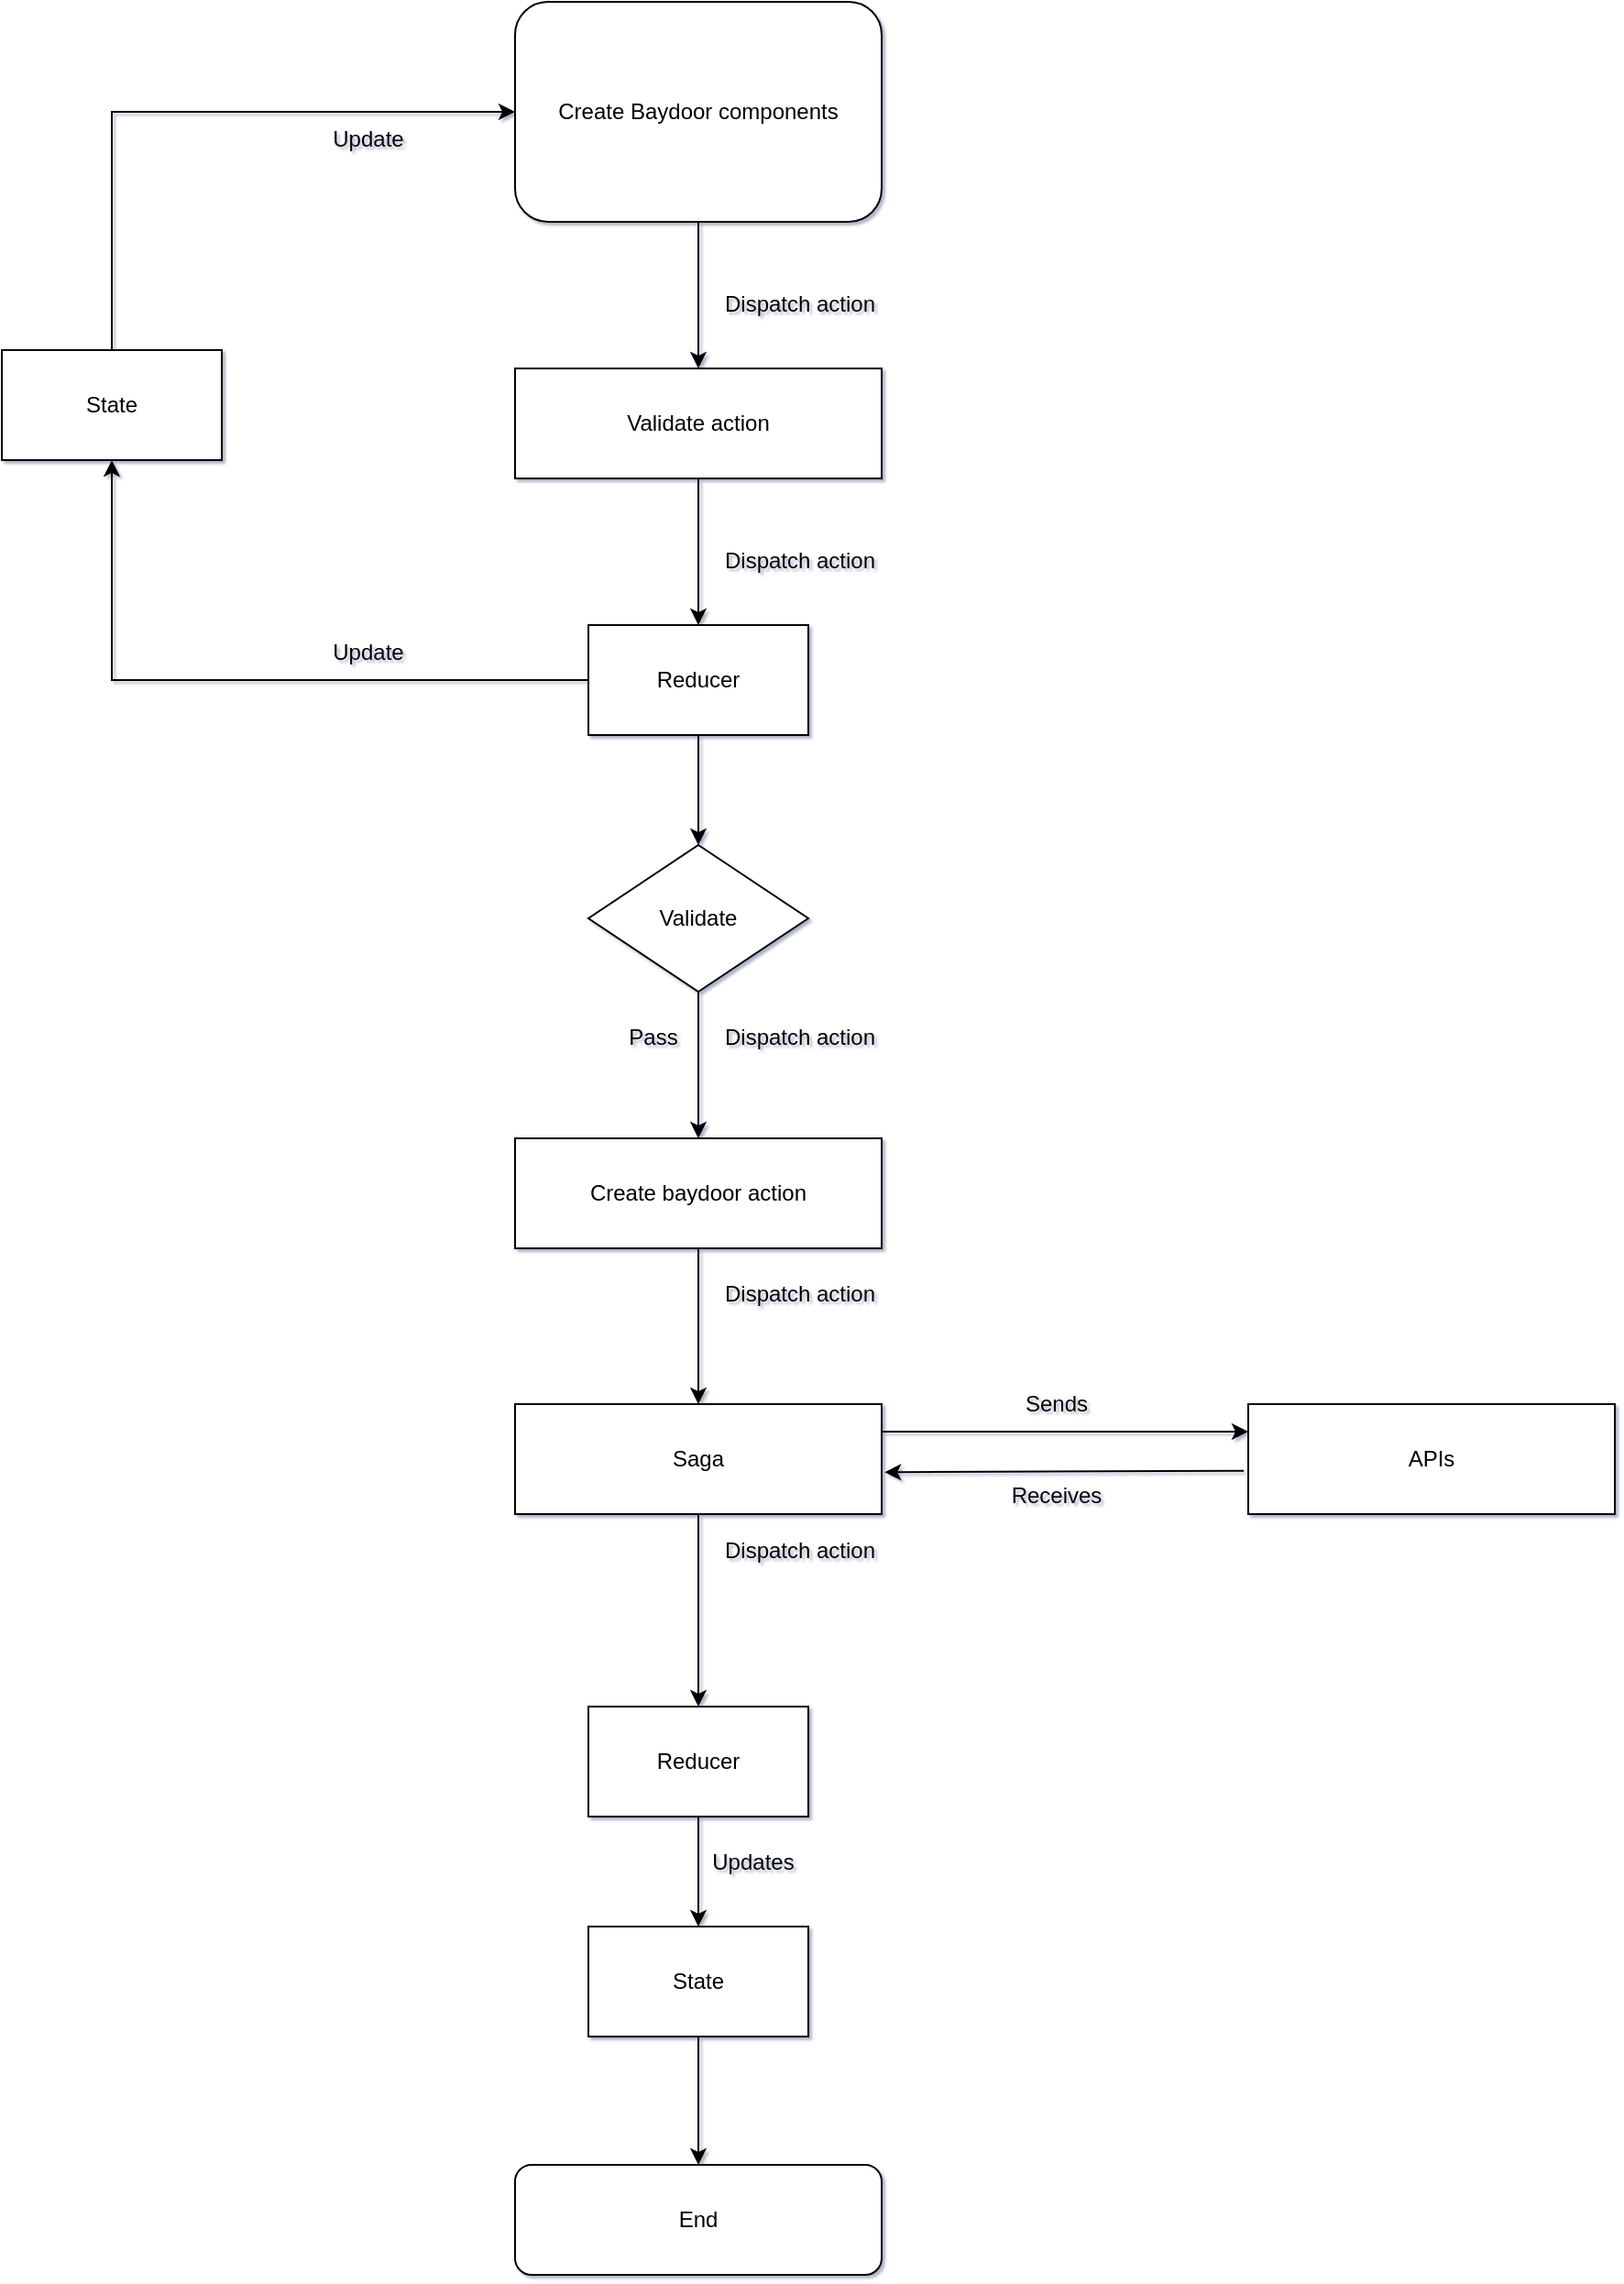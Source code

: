 <mxfile version="20.2.8" type="github">
  <diagram id="InsBf3LnIZB6c3mvLVU5" name="Page-1">
    <mxGraphModel dx="2881" dy="1134" grid="1" gridSize="10" guides="1" tooltips="1" connect="1" arrows="1" fold="1" page="1" pageScale="1" pageWidth="850" pageHeight="1100" background="none" math="0" shadow="1">
      <root>
        <mxCell id="0" />
        <mxCell id="1" parent="0" />
        <mxCell id="cI3UI6zpWy_nIIPgi9iC-8" style="edgeStyle=orthogonalEdgeStyle;rounded=0;orthogonalLoop=1;jettySize=auto;html=1;entryX=0.5;entryY=0;entryDx=0;entryDy=0;" edge="1" parent="1" source="d7sLVXipK0veU-5f7pIK-2" target="cI3UI6zpWy_nIIPgi9iC-7">
          <mxGeometry relative="1" as="geometry" />
        </mxCell>
        <mxCell id="d7sLVXipK0veU-5f7pIK-2" value="Create Baydoor components" style="whiteSpace=wrap;html=1;rounded=1;" parent="1" vertex="1">
          <mxGeometry x="160" y="60" width="200" height="120" as="geometry" />
        </mxCell>
        <mxCell id="d7sLVXipK0veU-5f7pIK-3" value="Validate" style="rhombus;whiteSpace=wrap;html=1;" parent="1" vertex="1">
          <mxGeometry x="200" y="520" width="120" height="80" as="geometry" />
        </mxCell>
        <mxCell id="d7sLVXipK0veU-5f7pIK-8" value="Saga" style="rounded=0;whiteSpace=wrap;html=1;" parent="1" vertex="1">
          <mxGeometry x="160" y="825" width="200" height="60" as="geometry" />
        </mxCell>
        <mxCell id="d7sLVXipK0veU-5f7pIK-9" value="Pass" style="text;html=1;align=center;verticalAlign=middle;resizable=0;points=[];autosize=1;strokeColor=none;fillColor=none;" parent="1" vertex="1">
          <mxGeometry x="210" y="610" width="50" height="30" as="geometry" />
        </mxCell>
        <mxCell id="d7sLVXipK0veU-5f7pIK-10" value="APIs" style="rounded=0;whiteSpace=wrap;html=1;" parent="1" vertex="1">
          <mxGeometry x="560" y="825" width="200" height="60" as="geometry" />
        </mxCell>
        <mxCell id="d7sLVXipK0veU-5f7pIK-11" value="" style="endArrow=classic;html=1;rounded=0;exitX=1;exitY=0.25;exitDx=0;exitDy=0;entryX=0;entryY=0.25;entryDx=0;entryDy=0;" parent="1" source="d7sLVXipK0veU-5f7pIK-8" target="d7sLVXipK0veU-5f7pIK-10" edge="1">
          <mxGeometry width="50" height="50" relative="1" as="geometry">
            <mxPoint x="240" y="790" as="sourcePoint" />
            <mxPoint x="290" y="740" as="targetPoint" />
          </mxGeometry>
        </mxCell>
        <mxCell id="d7sLVXipK0veU-5f7pIK-12" value="" style="endArrow=classic;html=1;rounded=0;exitX=-0.012;exitY=0.606;exitDx=0;exitDy=0;exitPerimeter=0;entryX=1.008;entryY=0.619;entryDx=0;entryDy=0;entryPerimeter=0;" parent="1" source="d7sLVXipK0veU-5f7pIK-10" target="d7sLVXipK0veU-5f7pIK-8" edge="1">
          <mxGeometry width="50" height="50" relative="1" as="geometry">
            <mxPoint x="240" y="790" as="sourcePoint" />
            <mxPoint x="290" y="740" as="targetPoint" />
          </mxGeometry>
        </mxCell>
        <mxCell id="d7sLVXipK0veU-5f7pIK-13" value="Sends" style="text;html=1;align=center;verticalAlign=middle;resizable=0;points=[];autosize=1;strokeColor=none;fillColor=none;rotation=0;" parent="1" vertex="1">
          <mxGeometry x="425" y="810" width="60" height="30" as="geometry" />
        </mxCell>
        <mxCell id="d7sLVXipK0veU-5f7pIK-14" value="Receives" style="text;html=1;align=center;verticalAlign=middle;resizable=0;points=[];autosize=1;strokeColor=none;fillColor=none;" parent="1" vertex="1">
          <mxGeometry x="420" y="860" width="70" height="30" as="geometry" />
        </mxCell>
        <mxCell id="d7sLVXipK0veU-5f7pIK-15" value="Dispatch action" style="text;html=1;align=center;verticalAlign=middle;resizable=0;points=[];autosize=1;strokeColor=none;fillColor=none;" parent="1" vertex="1">
          <mxGeometry x="260" y="610" width="110" height="30" as="geometry" />
        </mxCell>
        <mxCell id="d7sLVXipK0veU-5f7pIK-16" style="edgeStyle=orthogonalEdgeStyle;rounded=0;orthogonalLoop=1;jettySize=auto;html=1;exitX=0.5;exitY=1;exitDx=0;exitDy=0;entryX=0.5;entryY=0;entryDx=0;entryDy=0;" parent="1" source="d7sLVXipK0veU-5f7pIK-20" target="d7sLVXipK0veU-5f7pIK-24" edge="1">
          <mxGeometry relative="1" as="geometry">
            <mxPoint x="260" y="1170.0" as="sourcePoint" />
          </mxGeometry>
        </mxCell>
        <mxCell id="d7sLVXipK0veU-5f7pIK-18" style="edgeStyle=orthogonalEdgeStyle;rounded=0;orthogonalLoop=1;jettySize=auto;html=1;exitX=0.5;exitY=1;exitDx=0;exitDy=0;entryX=0.5;entryY=0;entryDx=0;entryDy=0;" parent="1" source="d7sLVXipK0veU-5f7pIK-19" target="d7sLVXipK0veU-5f7pIK-20" edge="1">
          <mxGeometry relative="1" as="geometry" />
        </mxCell>
        <mxCell id="d7sLVXipK0veU-5f7pIK-19" value="Reducer" style="rounded=0;whiteSpace=wrap;html=1;" parent="1" vertex="1">
          <mxGeometry x="200" y="990" width="120" height="60" as="geometry" />
        </mxCell>
        <mxCell id="d7sLVXipK0veU-5f7pIK-20" value="State" style="rounded=0;whiteSpace=wrap;html=1;" parent="1" vertex="1">
          <mxGeometry x="200" y="1110" width="120" height="60" as="geometry" />
        </mxCell>
        <mxCell id="d7sLVXipK0veU-5f7pIK-22" value="" style="endArrow=classic;html=1;rounded=0;exitX=0.5;exitY=1;exitDx=0;exitDy=0;" parent="1" source="d7sLVXipK0veU-5f7pIK-8" target="d7sLVXipK0veU-5f7pIK-19" edge="1">
          <mxGeometry width="50" height="50" relative="1" as="geometry">
            <mxPoint x="240" y="990" as="sourcePoint" />
            <mxPoint x="290" y="940" as="targetPoint" />
          </mxGeometry>
        </mxCell>
        <mxCell id="d7sLVXipK0veU-5f7pIK-23" value="Updates" style="text;html=1;strokeColor=none;fillColor=none;align=center;verticalAlign=middle;whiteSpace=wrap;rounded=0;" parent="1" vertex="1">
          <mxGeometry x="260" y="1060" width="60" height="30" as="geometry" />
        </mxCell>
        <mxCell id="d7sLVXipK0veU-5f7pIK-24" value="End" style="rounded=1;whiteSpace=wrap;html=1;glass=0;sketch=0;" parent="1" vertex="1">
          <mxGeometry x="160" y="1240" width="200" height="60" as="geometry" />
        </mxCell>
        <mxCell id="d7sLVXipK0veU-5f7pIK-25" value="Dispatch action" style="text;html=1;align=center;verticalAlign=middle;resizable=0;points=[];autosize=1;strokeColor=none;fillColor=none;" parent="1" vertex="1">
          <mxGeometry x="260" y="890" width="110" height="30" as="geometry" />
        </mxCell>
        <mxCell id="d7sLVXipK0veU-5f7pIK-26" style="edgeStyle=orthogonalEdgeStyle;rounded=0;orthogonalLoop=1;jettySize=auto;html=1;entryX=0.5;entryY=0;entryDx=0;entryDy=0;" parent="1" source="d7sLVXipK0veU-5f7pIK-27" target="d7sLVXipK0veU-5f7pIK-8" edge="1">
          <mxGeometry relative="1" as="geometry" />
        </mxCell>
        <mxCell id="d7sLVXipK0veU-5f7pIK-27" value="Create baydoor action" style="rounded=0;whiteSpace=wrap;html=1;" parent="1" vertex="1">
          <mxGeometry x="160" y="680" width="200" height="60" as="geometry" />
        </mxCell>
        <mxCell id="d7sLVXipK0veU-5f7pIK-28" value="" style="endArrow=classic;html=1;rounded=0;exitX=0.5;exitY=1;exitDx=0;exitDy=0;" parent="1" source="d7sLVXipK0veU-5f7pIK-3" target="d7sLVXipK0veU-5f7pIK-27" edge="1">
          <mxGeometry width="50" height="50" relative="1" as="geometry">
            <mxPoint x="170" y="810" as="sourcePoint" />
            <mxPoint x="220" y="760" as="targetPoint" />
          </mxGeometry>
        </mxCell>
        <mxCell id="d7sLVXipK0veU-5f7pIK-29" value="Dispatch action" style="text;html=1;align=center;verticalAlign=middle;resizable=0;points=[];autosize=1;strokeColor=none;fillColor=none;" parent="1" vertex="1">
          <mxGeometry x="260" y="750" width="110" height="30" as="geometry" />
        </mxCell>
        <mxCell id="cI3UI6zpWy_nIIPgi9iC-31" style="edgeStyle=orthogonalEdgeStyle;rounded=0;orthogonalLoop=1;jettySize=auto;html=1;" edge="1" parent="1" source="cI3UI6zpWy_nIIPgi9iC-7" target="cI3UI6zpWy_nIIPgi9iC-20">
          <mxGeometry relative="1" as="geometry" />
        </mxCell>
        <mxCell id="cI3UI6zpWy_nIIPgi9iC-7" value="Validate action" style="rounded=0;whiteSpace=wrap;html=1;" vertex="1" parent="1">
          <mxGeometry x="160" y="260" width="200" height="60" as="geometry" />
        </mxCell>
        <mxCell id="cI3UI6zpWy_nIIPgi9iC-10" value="Dispatch action" style="text;html=1;align=center;verticalAlign=middle;resizable=0;points=[];autosize=1;strokeColor=none;fillColor=none;" vertex="1" parent="1">
          <mxGeometry x="260" y="210" width="110" height="30" as="geometry" />
        </mxCell>
        <mxCell id="cI3UI6zpWy_nIIPgi9iC-32" style="edgeStyle=orthogonalEdgeStyle;rounded=0;orthogonalLoop=1;jettySize=auto;html=1;entryX=0.5;entryY=0;entryDx=0;entryDy=0;" edge="1" parent="1" source="cI3UI6zpWy_nIIPgi9iC-20" target="d7sLVXipK0veU-5f7pIK-3">
          <mxGeometry relative="1" as="geometry" />
        </mxCell>
        <mxCell id="cI3UI6zpWy_nIIPgi9iC-35" style="edgeStyle=orthogonalEdgeStyle;rounded=0;orthogonalLoop=1;jettySize=auto;html=1;entryX=0.5;entryY=1;entryDx=0;entryDy=0;" edge="1" parent="1" source="cI3UI6zpWy_nIIPgi9iC-20" target="cI3UI6zpWy_nIIPgi9iC-34">
          <mxGeometry relative="1" as="geometry" />
        </mxCell>
        <mxCell id="cI3UI6zpWy_nIIPgi9iC-20" value="Reducer" style="rounded=0;whiteSpace=wrap;html=1;" vertex="1" parent="1">
          <mxGeometry x="200" y="400" width="120" height="60" as="geometry" />
        </mxCell>
        <mxCell id="cI3UI6zpWy_nIIPgi9iC-33" value="Dispatch action" style="text;html=1;align=center;verticalAlign=middle;resizable=0;points=[];autosize=1;strokeColor=none;fillColor=none;" vertex="1" parent="1">
          <mxGeometry x="260" y="350" width="110" height="30" as="geometry" />
        </mxCell>
        <mxCell id="cI3UI6zpWy_nIIPgi9iC-36" style="edgeStyle=orthogonalEdgeStyle;rounded=0;orthogonalLoop=1;jettySize=auto;html=1;entryX=0;entryY=0.5;entryDx=0;entryDy=0;" edge="1" parent="1" source="cI3UI6zpWy_nIIPgi9iC-34" target="d7sLVXipK0veU-5f7pIK-2">
          <mxGeometry relative="1" as="geometry">
            <Array as="points">
              <mxPoint x="-60" y="120" />
            </Array>
          </mxGeometry>
        </mxCell>
        <mxCell id="cI3UI6zpWy_nIIPgi9iC-34" value="State" style="rounded=0;whiteSpace=wrap;html=1;glass=0;sketch=0;" vertex="1" parent="1">
          <mxGeometry x="-120" y="250" width="120" height="60" as="geometry" />
        </mxCell>
        <mxCell id="cI3UI6zpWy_nIIPgi9iC-37" value="Update" style="text;html=1;strokeColor=none;fillColor=none;align=center;verticalAlign=middle;whiteSpace=wrap;rounded=0;glass=0;sketch=0;" vertex="1" parent="1">
          <mxGeometry x="50" y="400" width="60" height="30" as="geometry" />
        </mxCell>
        <mxCell id="cI3UI6zpWy_nIIPgi9iC-38" value="Update" style="text;html=1;strokeColor=none;fillColor=none;align=center;verticalAlign=middle;whiteSpace=wrap;rounded=0;glass=0;sketch=0;" vertex="1" parent="1">
          <mxGeometry x="50" y="120" width="60" height="30" as="geometry" />
        </mxCell>
      </root>
    </mxGraphModel>
  </diagram>
</mxfile>
